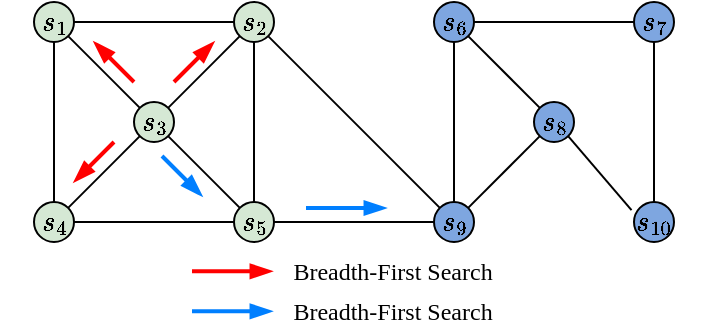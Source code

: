 <mxfile version="16.0.3" type="github">
  <diagram id="e8QB3sOSUZqFol-sbKYM" name="Page-1">
    <mxGraphModel dx="1040" dy="522" grid="1" gridSize="10" guides="1" tooltips="1" connect="1" arrows="1" fold="1" page="1" pageScale="1" pageWidth="827" pageHeight="1169" math="1" shadow="0">
      <root>
        <mxCell id="0" />
        <mxCell id="1" parent="0" />
        <mxCell id="WCb_Pa4gvfn6-ByyAu2g-4" style="edgeStyle=orthogonalEdgeStyle;rounded=0;orthogonalLoop=1;jettySize=auto;html=1;entryX=0.5;entryY=0;entryDx=0;entryDy=0;endArrow=none;endFill=0;" edge="1" parent="1" source="WCb_Pa4gvfn6-ByyAu2g-1" target="WCb_Pa4gvfn6-ByyAu2g-2">
          <mxGeometry relative="1" as="geometry" />
        </mxCell>
        <mxCell id="WCb_Pa4gvfn6-ByyAu2g-1" value="$$s_{1}$$" style="ellipse;whiteSpace=wrap;html=1;aspect=fixed;fillColor=#d5e8d4;strokeColor=#000000;" vertex="1" parent="1">
          <mxGeometry x="240" y="240" width="20" height="20" as="geometry" />
        </mxCell>
        <mxCell id="WCb_Pa4gvfn6-ByyAu2g-2" value="$$s_{4}$$" style="ellipse;whiteSpace=wrap;html=1;aspect=fixed;fillColor=#d5e8d4;strokeColor=#000000;" vertex="1" parent="1">
          <mxGeometry x="240" y="340" width="20" height="20" as="geometry" />
        </mxCell>
        <mxCell id="WCb_Pa4gvfn6-ByyAu2g-3" value="" style="endArrow=blockThin;html=1;rounded=0;endFill=1;strokeWidth=2;strokeColor=#FF0000;" edge="1" parent="1">
          <mxGeometry width="50" height="50" relative="1" as="geometry">
            <mxPoint x="290" y="280" as="sourcePoint" />
            <mxPoint x="270" y="260" as="targetPoint" />
          </mxGeometry>
        </mxCell>
        <mxCell id="WCb_Pa4gvfn6-ByyAu2g-5" value="$$s_{2}$$" style="ellipse;whiteSpace=wrap;html=1;aspect=fixed;fillColor=#d5e8d4;strokeColor=#000000;" vertex="1" parent="1">
          <mxGeometry x="340" y="240" width="20" height="20" as="geometry" />
        </mxCell>
        <mxCell id="WCb_Pa4gvfn6-ByyAu2g-6" value="$$s_{5}$$" style="ellipse;whiteSpace=wrap;html=1;aspect=fixed;fillColor=#d5e8d4;strokeColor=#000000;" vertex="1" parent="1">
          <mxGeometry x="340" y="340" width="20" height="20" as="geometry" />
        </mxCell>
        <mxCell id="WCb_Pa4gvfn6-ByyAu2g-7" value="$$s_{3}$$" style="ellipse;whiteSpace=wrap;html=1;aspect=fixed;fillColor=#d5e8d4;strokeColor=#000000;" vertex="1" parent="1">
          <mxGeometry x="290" y="290" width="20" height="20" as="geometry" />
        </mxCell>
        <mxCell id="WCb_Pa4gvfn6-ByyAu2g-8" value="$$s_{9}$$" style="ellipse;whiteSpace=wrap;html=1;aspect=fixed;fillColor=#7EA6E0;strokeColor=#000000;" vertex="1" parent="1">
          <mxGeometry x="440" y="340" width="20" height="20" as="geometry" />
        </mxCell>
        <mxCell id="WCb_Pa4gvfn6-ByyAu2g-9" value="$$s_{6}$$" style="ellipse;whiteSpace=wrap;html=1;aspect=fixed;fillColor=#7EA6E0;strokeColor=#000000;" vertex="1" parent="1">
          <mxGeometry x="440" y="240" width="20" height="20" as="geometry" />
        </mxCell>
        <mxCell id="WCb_Pa4gvfn6-ByyAu2g-10" value="$$s_{7}$$" style="ellipse;whiteSpace=wrap;html=1;aspect=fixed;fillColor=#7EA6E0;strokeColor=#000000;" vertex="1" parent="1">
          <mxGeometry x="540" y="240" width="20" height="20" as="geometry" />
        </mxCell>
        <mxCell id="WCb_Pa4gvfn6-ByyAu2g-11" value="$$s_{10}$$" style="ellipse;whiteSpace=wrap;html=1;aspect=fixed;fillColor=#7EA6E0;strokeColor=#000000;" vertex="1" parent="1">
          <mxGeometry x="540" y="340" width="20" height="20" as="geometry" />
        </mxCell>
        <mxCell id="WCb_Pa4gvfn6-ByyAu2g-12" value="$$s_{8}$$" style="ellipse;whiteSpace=wrap;html=1;aspect=fixed;fillColor=#7EA6E0;strokeColor=#000000;" vertex="1" parent="1">
          <mxGeometry x="490" y="290" width="20" height="20" as="geometry" />
        </mxCell>
        <mxCell id="WCb_Pa4gvfn6-ByyAu2g-14" value="" style="endArrow=none;html=1;rounded=0;entryX=1;entryY=1;entryDx=0;entryDy=0;exitX=0;exitY=0;exitDx=0;exitDy=0;" edge="1" parent="1" source="WCb_Pa4gvfn6-ByyAu2g-7" target="WCb_Pa4gvfn6-ByyAu2g-1">
          <mxGeometry width="50" height="50" relative="1" as="geometry">
            <mxPoint x="430" y="380" as="sourcePoint" />
            <mxPoint x="480" y="330" as="targetPoint" />
          </mxGeometry>
        </mxCell>
        <mxCell id="WCb_Pa4gvfn6-ByyAu2g-15" value="" style="endArrow=none;html=1;rounded=0;entryX=1;entryY=0.5;entryDx=0;entryDy=0;exitX=0;exitY=0.5;exitDx=0;exitDy=0;" edge="1" parent="1" source="WCb_Pa4gvfn6-ByyAu2g-5" target="WCb_Pa4gvfn6-ByyAu2g-1">
          <mxGeometry width="50" height="50" relative="1" as="geometry">
            <mxPoint x="302.929" y="302.929" as="sourcePoint" />
            <mxPoint x="267.071" y="267.071" as="targetPoint" />
          </mxGeometry>
        </mxCell>
        <mxCell id="WCb_Pa4gvfn6-ByyAu2g-16" value="" style="endArrow=none;html=1;rounded=0;entryX=0;entryY=1;entryDx=0;entryDy=0;exitX=1;exitY=0;exitDx=0;exitDy=0;" edge="1" parent="1" source="WCb_Pa4gvfn6-ByyAu2g-7" target="WCb_Pa4gvfn6-ByyAu2g-5">
          <mxGeometry width="50" height="50" relative="1" as="geometry">
            <mxPoint x="312.929" y="312.929" as="sourcePoint" />
            <mxPoint x="277.071" y="277.071" as="targetPoint" />
          </mxGeometry>
        </mxCell>
        <mxCell id="WCb_Pa4gvfn6-ByyAu2g-17" value="" style="endArrow=none;html=1;rounded=0;entryX=1;entryY=0;entryDx=0;entryDy=0;exitX=0;exitY=1;exitDx=0;exitDy=0;" edge="1" parent="1" source="WCb_Pa4gvfn6-ByyAu2g-7" target="WCb_Pa4gvfn6-ByyAu2g-2">
          <mxGeometry width="50" height="50" relative="1" as="geometry">
            <mxPoint x="322.929" y="322.929" as="sourcePoint" />
            <mxPoint x="287.071" y="287.071" as="targetPoint" />
          </mxGeometry>
        </mxCell>
        <mxCell id="WCb_Pa4gvfn6-ByyAu2g-18" value="" style="endArrow=none;html=1;rounded=0;entryX=1;entryY=0.5;entryDx=0;entryDy=0;exitX=0;exitY=0.5;exitDx=0;exitDy=0;" edge="1" parent="1" source="WCb_Pa4gvfn6-ByyAu2g-6" target="WCb_Pa4gvfn6-ByyAu2g-2">
          <mxGeometry width="50" height="50" relative="1" as="geometry">
            <mxPoint x="332.929" y="332.929" as="sourcePoint" />
            <mxPoint x="297.071" y="297.071" as="targetPoint" />
          </mxGeometry>
        </mxCell>
        <mxCell id="WCb_Pa4gvfn6-ByyAu2g-19" value="" style="endArrow=none;html=1;rounded=0;entryX=1;entryY=1;entryDx=0;entryDy=0;exitX=0;exitY=0;exitDx=0;exitDy=0;" edge="1" parent="1">
          <mxGeometry width="50" height="50" relative="1" as="geometry">
            <mxPoint x="342.929" y="342.929" as="sourcePoint" />
            <mxPoint x="307.071" y="307.071" as="targetPoint" />
          </mxGeometry>
        </mxCell>
        <mxCell id="WCb_Pa4gvfn6-ByyAu2g-20" value="" style="endArrow=none;html=1;rounded=0;entryX=0.5;entryY=1;entryDx=0;entryDy=0;exitX=0.5;exitY=0;exitDx=0;exitDy=0;" edge="1" parent="1" source="WCb_Pa4gvfn6-ByyAu2g-6" target="WCb_Pa4gvfn6-ByyAu2g-5">
          <mxGeometry width="50" height="50" relative="1" as="geometry">
            <mxPoint x="352.929" y="352.929" as="sourcePoint" />
            <mxPoint x="317.071" y="317.071" as="targetPoint" />
          </mxGeometry>
        </mxCell>
        <mxCell id="WCb_Pa4gvfn6-ByyAu2g-21" value="" style="endArrow=none;html=1;rounded=0;entryX=1;entryY=1;entryDx=0;entryDy=0;exitX=0;exitY=0;exitDx=0;exitDy=0;" edge="1" parent="1" source="WCb_Pa4gvfn6-ByyAu2g-8" target="WCb_Pa4gvfn6-ByyAu2g-5">
          <mxGeometry width="50" height="50" relative="1" as="geometry">
            <mxPoint x="362.929" y="362.929" as="sourcePoint" />
            <mxPoint x="327.071" y="327.071" as="targetPoint" />
          </mxGeometry>
        </mxCell>
        <mxCell id="WCb_Pa4gvfn6-ByyAu2g-22" value="" style="endArrow=none;html=1;rounded=0;entryX=1;entryY=0.5;entryDx=0;entryDy=0;exitX=0;exitY=0.5;exitDx=0;exitDy=0;" edge="1" parent="1" source="WCb_Pa4gvfn6-ByyAu2g-8" target="WCb_Pa4gvfn6-ByyAu2g-6">
          <mxGeometry width="50" height="50" relative="1" as="geometry">
            <mxPoint x="372.929" y="372.929" as="sourcePoint" />
            <mxPoint x="337.071" y="337.071" as="targetPoint" />
          </mxGeometry>
        </mxCell>
        <mxCell id="WCb_Pa4gvfn6-ByyAu2g-23" value="" style="endArrow=none;html=1;rounded=0;entryX=0.5;entryY=1;entryDx=0;entryDy=0;exitX=0.5;exitY=0;exitDx=0;exitDy=0;" edge="1" parent="1" source="WCb_Pa4gvfn6-ByyAu2g-8" target="WCb_Pa4gvfn6-ByyAu2g-9">
          <mxGeometry width="50" height="50" relative="1" as="geometry">
            <mxPoint x="382.929" y="382.929" as="sourcePoint" />
            <mxPoint x="347.071" y="347.071" as="targetPoint" />
          </mxGeometry>
        </mxCell>
        <mxCell id="WCb_Pa4gvfn6-ByyAu2g-24" value="" style="endArrow=none;html=1;rounded=0;entryX=1;entryY=1;entryDx=0;entryDy=0;exitX=0;exitY=0;exitDx=0;exitDy=0;" edge="1" parent="1" source="WCb_Pa4gvfn6-ByyAu2g-12" target="WCb_Pa4gvfn6-ByyAu2g-9">
          <mxGeometry width="50" height="50" relative="1" as="geometry">
            <mxPoint x="392.929" y="392.929" as="sourcePoint" />
            <mxPoint x="357.071" y="357.071" as="targetPoint" />
          </mxGeometry>
        </mxCell>
        <mxCell id="WCb_Pa4gvfn6-ByyAu2g-25" value="" style="endArrow=none;html=1;rounded=0;entryX=0;entryY=1;entryDx=0;entryDy=0;exitX=1;exitY=0;exitDx=0;exitDy=0;" edge="1" parent="1" source="WCb_Pa4gvfn6-ByyAu2g-8" target="WCb_Pa4gvfn6-ByyAu2g-12">
          <mxGeometry width="50" height="50" relative="1" as="geometry">
            <mxPoint x="402.929" y="402.929" as="sourcePoint" />
            <mxPoint x="367.071" y="367.071" as="targetPoint" />
          </mxGeometry>
        </mxCell>
        <mxCell id="WCb_Pa4gvfn6-ByyAu2g-26" value="" style="endArrow=none;html=1;rounded=0;entryX=1;entryY=0.5;entryDx=0;entryDy=0;exitX=0;exitY=0.5;exitDx=0;exitDy=0;" edge="1" parent="1" source="WCb_Pa4gvfn6-ByyAu2g-10" target="WCb_Pa4gvfn6-ByyAu2g-9">
          <mxGeometry width="50" height="50" relative="1" as="geometry">
            <mxPoint x="412.929" y="412.929" as="sourcePoint" />
            <mxPoint x="377.071" y="377.071" as="targetPoint" />
          </mxGeometry>
        </mxCell>
        <mxCell id="WCb_Pa4gvfn6-ByyAu2g-27" value="" style="endArrow=none;html=1;rounded=0;entryX=0.5;entryY=1;entryDx=0;entryDy=0;exitX=0.5;exitY=0;exitDx=0;exitDy=0;" edge="1" parent="1" source="WCb_Pa4gvfn6-ByyAu2g-11" target="WCb_Pa4gvfn6-ByyAu2g-10">
          <mxGeometry width="50" height="50" relative="1" as="geometry">
            <mxPoint x="422.929" y="422.929" as="sourcePoint" />
            <mxPoint x="387.071" y="387.071" as="targetPoint" />
          </mxGeometry>
        </mxCell>
        <mxCell id="WCb_Pa4gvfn6-ByyAu2g-28" value="" style="endArrow=none;html=1;rounded=0;entryX=1;entryY=1;entryDx=0;entryDy=0;exitX=-0.062;exitY=0.205;exitDx=0;exitDy=0;exitPerimeter=0;" edge="1" parent="1" source="WCb_Pa4gvfn6-ByyAu2g-11" target="WCb_Pa4gvfn6-ByyAu2g-12">
          <mxGeometry width="50" height="50" relative="1" as="geometry">
            <mxPoint x="432.929" y="432.929" as="sourcePoint" />
            <mxPoint x="397.071" y="397.071" as="targetPoint" />
          </mxGeometry>
        </mxCell>
        <mxCell id="WCb_Pa4gvfn6-ByyAu2g-29" value="" style="endArrow=blockThin;html=1;rounded=0;endFill=1;strokeWidth=2;strokeColor=#FF0000;" edge="1" parent="1">
          <mxGeometry width="50" height="50" relative="1" as="geometry">
            <mxPoint x="310" y="280" as="sourcePoint" />
            <mxPoint x="330" y="260" as="targetPoint" />
          </mxGeometry>
        </mxCell>
        <mxCell id="WCb_Pa4gvfn6-ByyAu2g-30" value="" style="endArrow=blockThin;html=1;rounded=0;endFill=1;strokeWidth=2;strokeColor=#FF0000;" edge="1" parent="1">
          <mxGeometry width="50" height="50" relative="1" as="geometry">
            <mxPoint x="280" y="310.0" as="sourcePoint" />
            <mxPoint x="260" y="330" as="targetPoint" />
          </mxGeometry>
        </mxCell>
        <mxCell id="WCb_Pa4gvfn6-ByyAu2g-31" value="" style="endArrow=blockThin;html=1;rounded=0;endFill=1;strokeWidth=2;strokeColor=#FF0000;" edge="1" parent="1">
          <mxGeometry width="50" height="50" relative="1" as="geometry">
            <mxPoint x="319" y="374.66" as="sourcePoint" />
            <mxPoint x="359" y="374.66" as="targetPoint" />
          </mxGeometry>
        </mxCell>
        <mxCell id="WCb_Pa4gvfn6-ByyAu2g-32" value="" style="endArrow=blockThin;html=1;rounded=0;endFill=1;strokeWidth=2;strokeColor=#007FFF;" edge="1" parent="1">
          <mxGeometry width="50" height="50" relative="1" as="geometry">
            <mxPoint x="304" y="317" as="sourcePoint" />
            <mxPoint x="324" y="337" as="targetPoint" />
          </mxGeometry>
        </mxCell>
        <mxCell id="WCb_Pa4gvfn6-ByyAu2g-33" value="" style="endArrow=blockThin;html=1;rounded=0;endFill=1;strokeWidth=2;strokeColor=#007FFF;" edge="1" parent="1">
          <mxGeometry width="50" height="50" relative="1" as="geometry">
            <mxPoint x="376" y="343" as="sourcePoint" />
            <mxPoint x="416" y="343" as="targetPoint" />
          </mxGeometry>
        </mxCell>
        <mxCell id="WCb_Pa4gvfn6-ByyAu2g-34" value="&lt;font face=&quot;Times New Roman&quot; style=&quot;font-size: 12px&quot;&gt;Breadth-First Search&lt;/font&gt;" style="text;html=1;align=center;verticalAlign=middle;resizable=0;points=[];autosize=1;strokeWidth=2;" vertex="1" parent="1">
          <mxGeometry x="359" y="365" width="120" height="20" as="geometry" />
        </mxCell>
        <mxCell id="WCb_Pa4gvfn6-ByyAu2g-35" value="" style="endArrow=blockThin;html=1;rounded=0;endFill=1;strokeWidth=2;strokeColor=#007FFF;" edge="1" parent="1">
          <mxGeometry width="50" height="50" relative="1" as="geometry">
            <mxPoint x="319" y="394.66" as="sourcePoint" />
            <mxPoint x="359" y="394.66" as="targetPoint" />
          </mxGeometry>
        </mxCell>
        <mxCell id="WCb_Pa4gvfn6-ByyAu2g-36" value="&lt;font face=&quot;Times New Roman&quot; style=&quot;font-size: 12px&quot;&gt;Breadth-First Search&lt;/font&gt;" style="text;html=1;align=center;verticalAlign=middle;resizable=0;points=[];autosize=1;strokeWidth=2;" vertex="1" parent="1">
          <mxGeometry x="359" y="385" width="120" height="20" as="geometry" />
        </mxCell>
      </root>
    </mxGraphModel>
  </diagram>
</mxfile>
